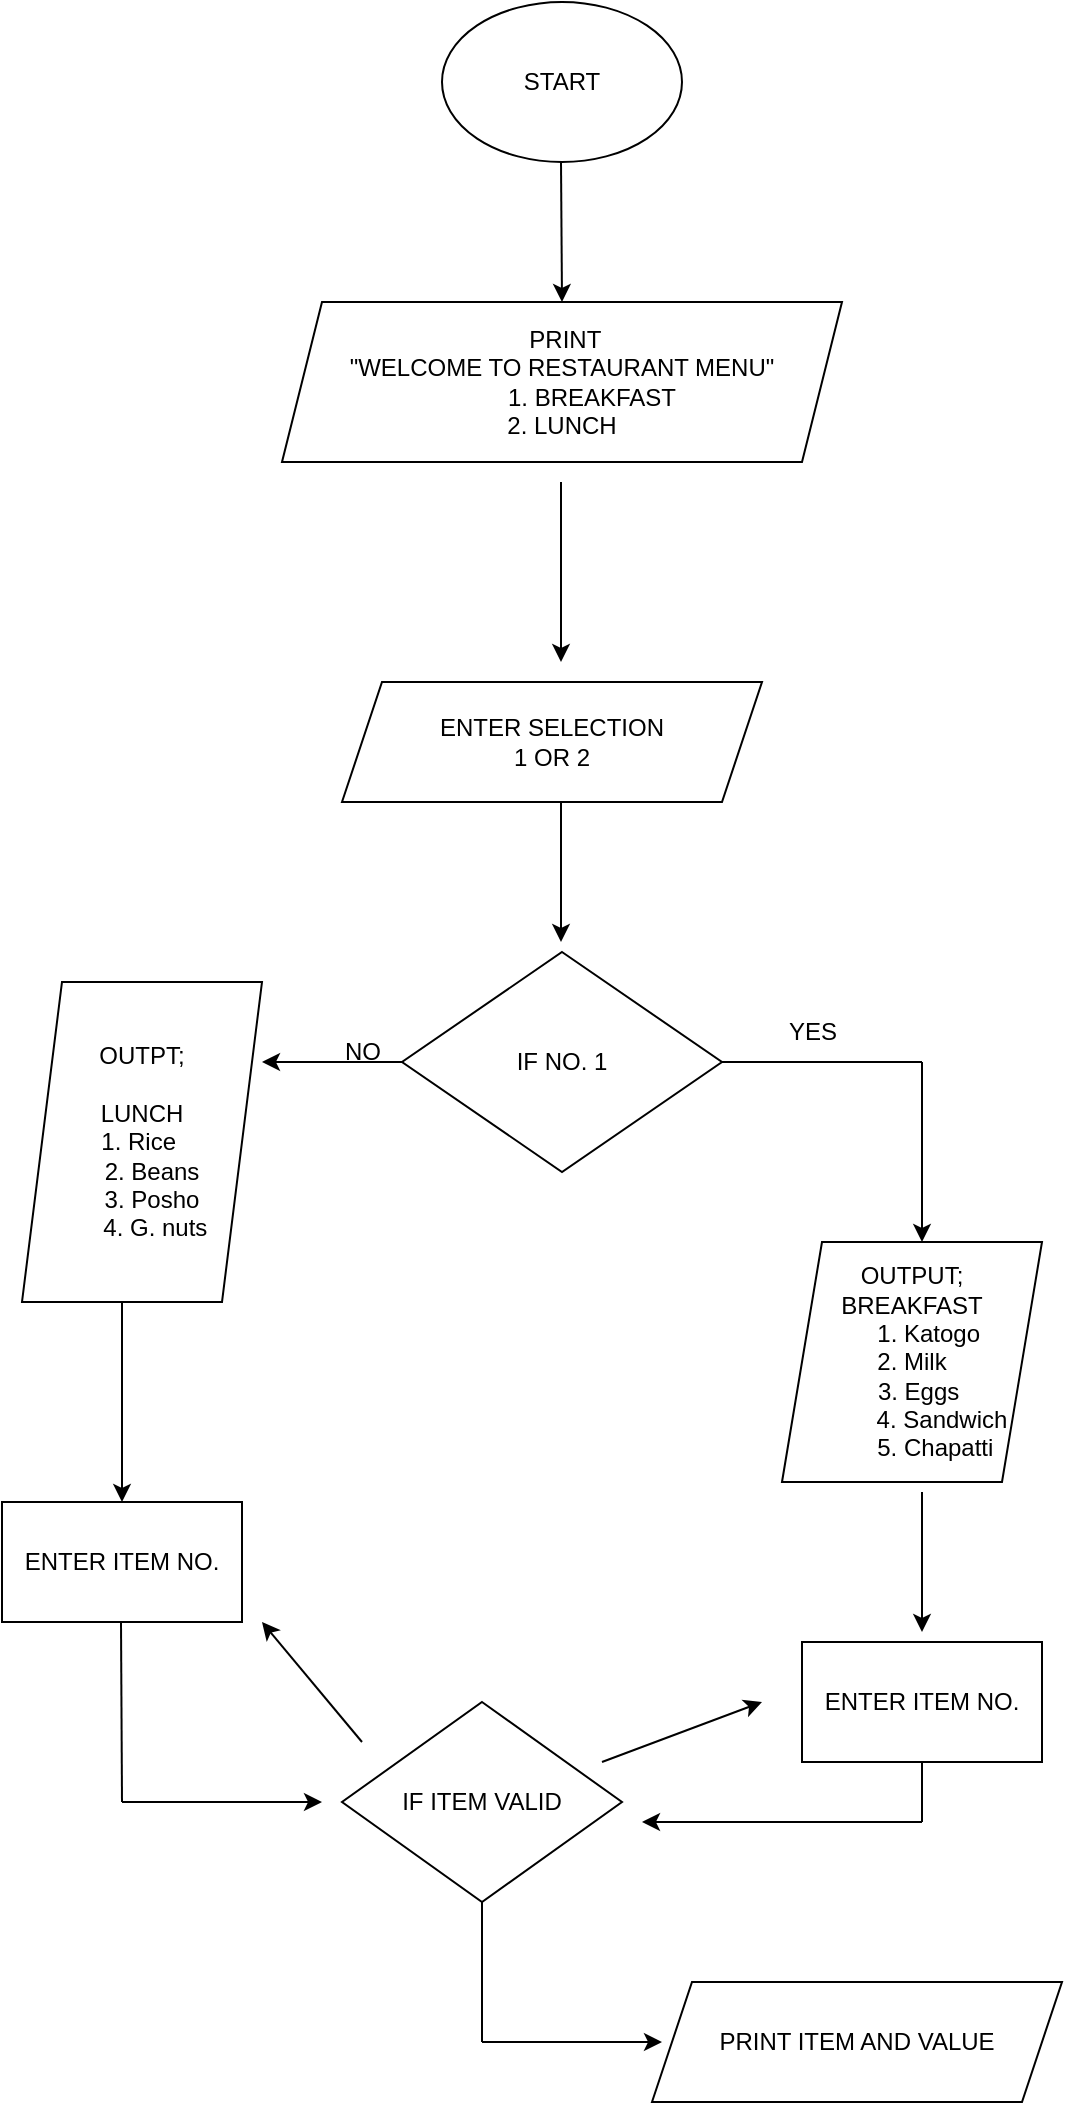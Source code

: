 <mxfile version="27.2.0">
  <diagram name="Page-1" id="PokyQz_FO7VpTAPz-W_v">
    <mxGraphModel dx="786" dy="451" grid="1" gridSize="10" guides="1" tooltips="1" connect="1" arrows="1" fold="1" page="1" pageScale="1" pageWidth="850" pageHeight="1100" math="0" shadow="0">
      <root>
        <mxCell id="0" />
        <mxCell id="1" parent="0" />
        <mxCell id="U4xPKiUXNkv9j3e4do6n-1" value="START" style="ellipse;whiteSpace=wrap;html=1;" vertex="1" parent="1">
          <mxGeometry x="320" y="20" width="120" height="80" as="geometry" />
        </mxCell>
        <mxCell id="U4xPKiUXNkv9j3e4do6n-2" value="" style="endArrow=classic;html=1;rounded=0;" edge="1" parent="1">
          <mxGeometry width="50" height="50" relative="1" as="geometry">
            <mxPoint x="379.5" y="100" as="sourcePoint" />
            <mxPoint x="380" y="170" as="targetPoint" />
          </mxGeometry>
        </mxCell>
        <mxCell id="U4xPKiUXNkv9j3e4do6n-3" value="&amp;nbsp;PRINT&lt;div&gt;&quot;WELCOME TO RESTAURANT MENU&quot;&lt;/div&gt;&lt;div&gt;&amp;nbsp; &amp;nbsp; &amp;nbsp; &amp;nbsp; &amp;nbsp;1. BREAKFAST&lt;/div&gt;&lt;div&gt;&lt;span style=&quot;background-color: transparent; color: light-dark(rgb(0, 0, 0), rgb(255, 255, 255));&quot;&gt;2. LUNCH&lt;/span&gt;&lt;/div&gt;" style="shape=parallelogram;perimeter=parallelogramPerimeter;whiteSpace=wrap;html=1;fixedSize=1;" vertex="1" parent="1">
          <mxGeometry x="240" y="170" width="280" height="80" as="geometry" />
        </mxCell>
        <mxCell id="U4xPKiUXNkv9j3e4do6n-4" value="" style="endArrow=classic;html=1;rounded=0;" edge="1" parent="1">
          <mxGeometry width="50" height="50" relative="1" as="geometry">
            <mxPoint x="379.5" y="260" as="sourcePoint" />
            <mxPoint x="379.5" y="350" as="targetPoint" />
          </mxGeometry>
        </mxCell>
        <mxCell id="U4xPKiUXNkv9j3e4do6n-6" value="ENTER SELECTION&lt;div&gt;1 OR 2&lt;/div&gt;" style="shape=parallelogram;perimeter=parallelogramPerimeter;whiteSpace=wrap;html=1;fixedSize=1;" vertex="1" parent="1">
          <mxGeometry x="270" y="360" width="210" height="60" as="geometry" />
        </mxCell>
        <mxCell id="U4xPKiUXNkv9j3e4do6n-7" value="" style="endArrow=classic;html=1;rounded=0;" edge="1" parent="1">
          <mxGeometry width="50" height="50" relative="1" as="geometry">
            <mxPoint x="379.5" y="420" as="sourcePoint" />
            <mxPoint x="379.5" y="490" as="targetPoint" />
          </mxGeometry>
        </mxCell>
        <mxCell id="U4xPKiUXNkv9j3e4do6n-8" value="IF NO. 1" style="rhombus;whiteSpace=wrap;html=1;" vertex="1" parent="1">
          <mxGeometry x="300" y="495" width="160" height="110" as="geometry" />
        </mxCell>
        <mxCell id="U4xPKiUXNkv9j3e4do6n-10" value="YES" style="text;html=1;align=center;verticalAlign=middle;resizable=0;points=[];autosize=1;strokeColor=none;fillColor=none;" vertex="1" parent="1">
          <mxGeometry x="480" y="520" width="50" height="30" as="geometry" />
        </mxCell>
        <mxCell id="U4xPKiUXNkv9j3e4do6n-11" value="" style="endArrow=classic;html=1;rounded=0;" edge="1" parent="1">
          <mxGeometry width="50" height="50" relative="1" as="geometry">
            <mxPoint x="300" y="550" as="sourcePoint" />
            <mxPoint x="230" y="550" as="targetPoint" />
          </mxGeometry>
        </mxCell>
        <mxCell id="U4xPKiUXNkv9j3e4do6n-12" value="NO" style="text;html=1;align=center;verticalAlign=middle;resizable=0;points=[];autosize=1;strokeColor=none;fillColor=none;" vertex="1" parent="1">
          <mxGeometry x="260" y="530" width="40" height="30" as="geometry" />
        </mxCell>
        <mxCell id="U4xPKiUXNkv9j3e4do6n-13" value="&amp;nbsp; &amp;nbsp; &amp;nbsp;&lt;div&gt;OUTPUT;&lt;/div&gt;&lt;div&gt;BREAKFAST&lt;div&gt;&amp;nbsp; &amp;nbsp; &amp;nbsp;1. Katogo&lt;div&gt;&lt;span style=&quot;background-color: transparent; color: light-dark(rgb(0, 0, 0), rgb(255, 255, 255));&quot;&gt;2. Milk&lt;/span&gt;&lt;div&gt;&amp;nbsp; 3. Eggs&lt;/div&gt;&lt;div&gt;&amp;nbsp; &amp;nbsp; &amp;nbsp; &amp;nbsp; &amp;nbsp; 4. Sandwich&amp;nbsp;&lt;/div&gt;&lt;div&gt;&amp;nbsp; &amp;nbsp; &amp;nbsp; &amp;nbsp;5. Chapatti&lt;/div&gt;&lt;div&gt;&lt;br&gt;&lt;/div&gt;&lt;/div&gt;&lt;/div&gt;&lt;/div&gt;" style="shape=parallelogram;perimeter=parallelogramPerimeter;whiteSpace=wrap;html=1;fixedSize=1;" vertex="1" parent="1">
          <mxGeometry x="490" y="640" width="130" height="120" as="geometry" />
        </mxCell>
        <mxCell id="U4xPKiUXNkv9j3e4do6n-16" value="" style="endArrow=none;html=1;rounded=0;exitX=1;exitY=0.5;exitDx=0;exitDy=0;" edge="1" parent="1" source="U4xPKiUXNkv9j3e4do6n-8">
          <mxGeometry width="50" height="50" relative="1" as="geometry">
            <mxPoint x="470" y="550" as="sourcePoint" />
            <mxPoint x="560" y="550" as="targetPoint" />
          </mxGeometry>
        </mxCell>
        <mxCell id="U4xPKiUXNkv9j3e4do6n-18" value="" style="endArrow=classic;html=1;rounded=0;" edge="1" parent="1">
          <mxGeometry width="50" height="50" relative="1" as="geometry">
            <mxPoint x="560" y="550" as="sourcePoint" />
            <mxPoint x="560" y="640" as="targetPoint" />
          </mxGeometry>
        </mxCell>
        <mxCell id="U4xPKiUXNkv9j3e4do6n-19" value="&lt;div&gt;OUTPT;&lt;/div&gt;&lt;div&gt;&lt;br&gt;&lt;/div&gt;LUNCH&lt;div&gt;1. Rice&amp;nbsp;&lt;/div&gt;&lt;div&gt;&amp;nbsp; &amp;nbsp;2. Beans&lt;/div&gt;&lt;div&gt;&amp;nbsp; &amp;nbsp; 3. Posho&amp;nbsp;&lt;/div&gt;&lt;div&gt;&amp;nbsp; &amp;nbsp; &amp;nbsp;4. G. nuts&amp;nbsp;&lt;/div&gt;" style="shape=parallelogram;perimeter=parallelogramPerimeter;whiteSpace=wrap;html=1;fixedSize=1;" vertex="1" parent="1">
          <mxGeometry x="110" y="510" width="120" height="160" as="geometry" />
        </mxCell>
        <mxCell id="U4xPKiUXNkv9j3e4do6n-20" value="" style="endArrow=classic;html=1;rounded=0;" edge="1" parent="1">
          <mxGeometry width="50" height="50" relative="1" as="geometry">
            <mxPoint x="160" y="670" as="sourcePoint" />
            <mxPoint x="160" y="770" as="targetPoint" />
          </mxGeometry>
        </mxCell>
        <mxCell id="U4xPKiUXNkv9j3e4do6n-21" value="ENTER ITEM NO." style="rounded=0;whiteSpace=wrap;html=1;" vertex="1" parent="1">
          <mxGeometry x="100" y="770" width="120" height="60" as="geometry" />
        </mxCell>
        <mxCell id="U4xPKiUXNkv9j3e4do6n-22" value="" style="endArrow=classic;html=1;rounded=0;" edge="1" parent="1">
          <mxGeometry width="50" height="50" relative="1" as="geometry">
            <mxPoint x="560" y="765" as="sourcePoint" />
            <mxPoint x="560" y="835" as="targetPoint" />
          </mxGeometry>
        </mxCell>
        <mxCell id="U4xPKiUXNkv9j3e4do6n-23" value="ENTER ITEM NO." style="rounded=0;whiteSpace=wrap;html=1;" vertex="1" parent="1">
          <mxGeometry x="500" y="840" width="120" height="60" as="geometry" />
        </mxCell>
        <mxCell id="U4xPKiUXNkv9j3e4do6n-24" value="IF ITEM VALID" style="rhombus;whiteSpace=wrap;html=1;" vertex="1" parent="1">
          <mxGeometry x="270" y="870" width="140" height="100" as="geometry" />
        </mxCell>
        <mxCell id="U4xPKiUXNkv9j3e4do6n-25" value="" style="endArrow=none;html=1;rounded=0;" edge="1" parent="1">
          <mxGeometry width="50" height="50" relative="1" as="geometry">
            <mxPoint x="160" y="920" as="sourcePoint" />
            <mxPoint x="159.5" y="830" as="targetPoint" />
          </mxGeometry>
        </mxCell>
        <mxCell id="U4xPKiUXNkv9j3e4do6n-26" value="" style="endArrow=classic;html=1;rounded=0;" edge="1" parent="1">
          <mxGeometry width="50" height="50" relative="1" as="geometry">
            <mxPoint x="160" y="920" as="sourcePoint" />
            <mxPoint x="260" y="920" as="targetPoint" />
          </mxGeometry>
        </mxCell>
        <mxCell id="U4xPKiUXNkv9j3e4do6n-27" value="" style="endArrow=none;html=1;rounded=0;" edge="1" parent="1">
          <mxGeometry width="50" height="50" relative="1" as="geometry">
            <mxPoint x="560" y="930" as="sourcePoint" />
            <mxPoint x="560" y="900" as="targetPoint" />
          </mxGeometry>
        </mxCell>
        <mxCell id="U4xPKiUXNkv9j3e4do6n-28" value="" style="endArrow=classic;html=1;rounded=0;" edge="1" parent="1">
          <mxGeometry width="50" height="50" relative="1" as="geometry">
            <mxPoint x="560" y="930" as="sourcePoint" />
            <mxPoint x="420" y="930" as="targetPoint" />
          </mxGeometry>
        </mxCell>
        <mxCell id="U4xPKiUXNkv9j3e4do6n-30" value="" style="endArrow=classic;html=1;rounded=0;" edge="1" parent="1">
          <mxGeometry width="50" height="50" relative="1" as="geometry">
            <mxPoint x="340" y="1040" as="sourcePoint" />
            <mxPoint x="430" y="1040" as="targetPoint" />
          </mxGeometry>
        </mxCell>
        <mxCell id="U4xPKiUXNkv9j3e4do6n-32" value="" style="endArrow=none;html=1;rounded=0;entryX=0.5;entryY=1;entryDx=0;entryDy=0;" edge="1" parent="1" target="U4xPKiUXNkv9j3e4do6n-24">
          <mxGeometry width="50" height="50" relative="1" as="geometry">
            <mxPoint x="340" y="1040" as="sourcePoint" />
            <mxPoint x="340" y="990" as="targetPoint" />
          </mxGeometry>
        </mxCell>
        <mxCell id="U4xPKiUXNkv9j3e4do6n-33" value="PRINT ITEM AND VALUE" style="shape=parallelogram;perimeter=parallelogramPerimeter;whiteSpace=wrap;html=1;fixedSize=1;" vertex="1" parent="1">
          <mxGeometry x="425" y="1010" width="205" height="60" as="geometry" />
        </mxCell>
        <mxCell id="U4xPKiUXNkv9j3e4do6n-34" value="" style="endArrow=classic;html=1;rounded=0;" edge="1" parent="1">
          <mxGeometry width="50" height="50" relative="1" as="geometry">
            <mxPoint x="400" y="900" as="sourcePoint" />
            <mxPoint x="480" y="870" as="targetPoint" />
          </mxGeometry>
        </mxCell>
        <mxCell id="U4xPKiUXNkv9j3e4do6n-35" value="" style="endArrow=classic;html=1;rounded=0;" edge="1" parent="1">
          <mxGeometry width="50" height="50" relative="1" as="geometry">
            <mxPoint x="280" y="890" as="sourcePoint" />
            <mxPoint x="230" y="830" as="targetPoint" />
          </mxGeometry>
        </mxCell>
      </root>
    </mxGraphModel>
  </diagram>
</mxfile>
